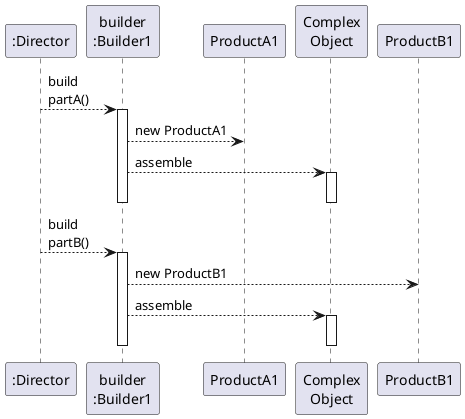@startuml

":Director" --> "builder\n:Builder1":build\npartA()
activate "builder\n:Builder1"
"builder\n:Builder1" --> ProductA1:new ProductA1
"builder\n:Builder1" --> "Complex\nObject":assemble
activate "Complex\nObject"
deactivate "Complex\nObject"
deactivate "builder\n:Builder1"
":Director" --> "builder\n:Builder1":build\npartB()
activate "builder\n:Builder1"
"builder\n:Builder1" --> ProductB1:new ProductB1
"builder\n:Builder1" --> "Complex\nObject":assemble
activate "Complex\nObject"
deactivate "Complex\nObject"
deactivate "builder\n:Builder1"

@enduml